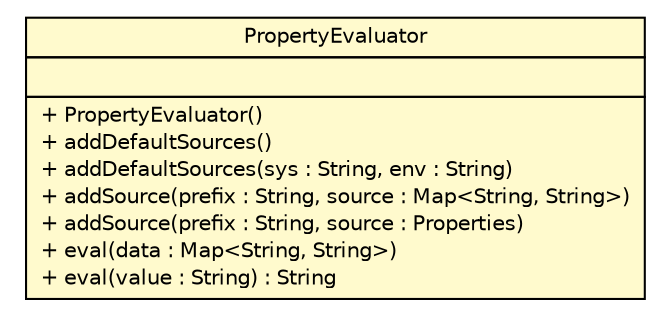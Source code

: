 #!/usr/local/bin/dot
#
# Class diagram 
# Generated by UMLGraph version R5_6 (http://www.umlgraph.org/)
#

digraph G {
	edge [fontname="Helvetica",fontsize=10,labelfontname="Helvetica",labelfontsize=10];
	node [fontname="Helvetica",fontsize=10,shape=plaintext];
	nodesep=0.25;
	ranksep=0.5;
	// sorcer.util.eval.PropertyEvaluator
	c352293 [label=<<table title="sorcer.util.eval.PropertyEvaluator" border="0" cellborder="1" cellspacing="0" cellpadding="2" port="p" bgcolor="lemonChiffon" href="./PropertyEvaluator.html">
		<tr><td><table border="0" cellspacing="0" cellpadding="1">
<tr><td align="center" balign="center"> PropertyEvaluator </td></tr>
		</table></td></tr>
		<tr><td><table border="0" cellspacing="0" cellpadding="1">
<tr><td align="left" balign="left">  </td></tr>
		</table></td></tr>
		<tr><td><table border="0" cellspacing="0" cellpadding="1">
<tr><td align="left" balign="left"> + PropertyEvaluator() </td></tr>
<tr><td align="left" balign="left"> + addDefaultSources() </td></tr>
<tr><td align="left" balign="left"> + addDefaultSources(sys : String, env : String) </td></tr>
<tr><td align="left" balign="left"> + addSource(prefix : String, source : Map&lt;String, String&gt;) </td></tr>
<tr><td align="left" balign="left"> + addSource(prefix : String, source : Properties) </td></tr>
<tr><td align="left" balign="left"> + eval(data : Map&lt;String, String&gt;) </td></tr>
<tr><td align="left" balign="left"> + eval(value : String) : String </td></tr>
		</table></td></tr>
		</table>>, URL="./PropertyEvaluator.html", fontname="Helvetica", fontcolor="black", fontsize=10.0];
}

